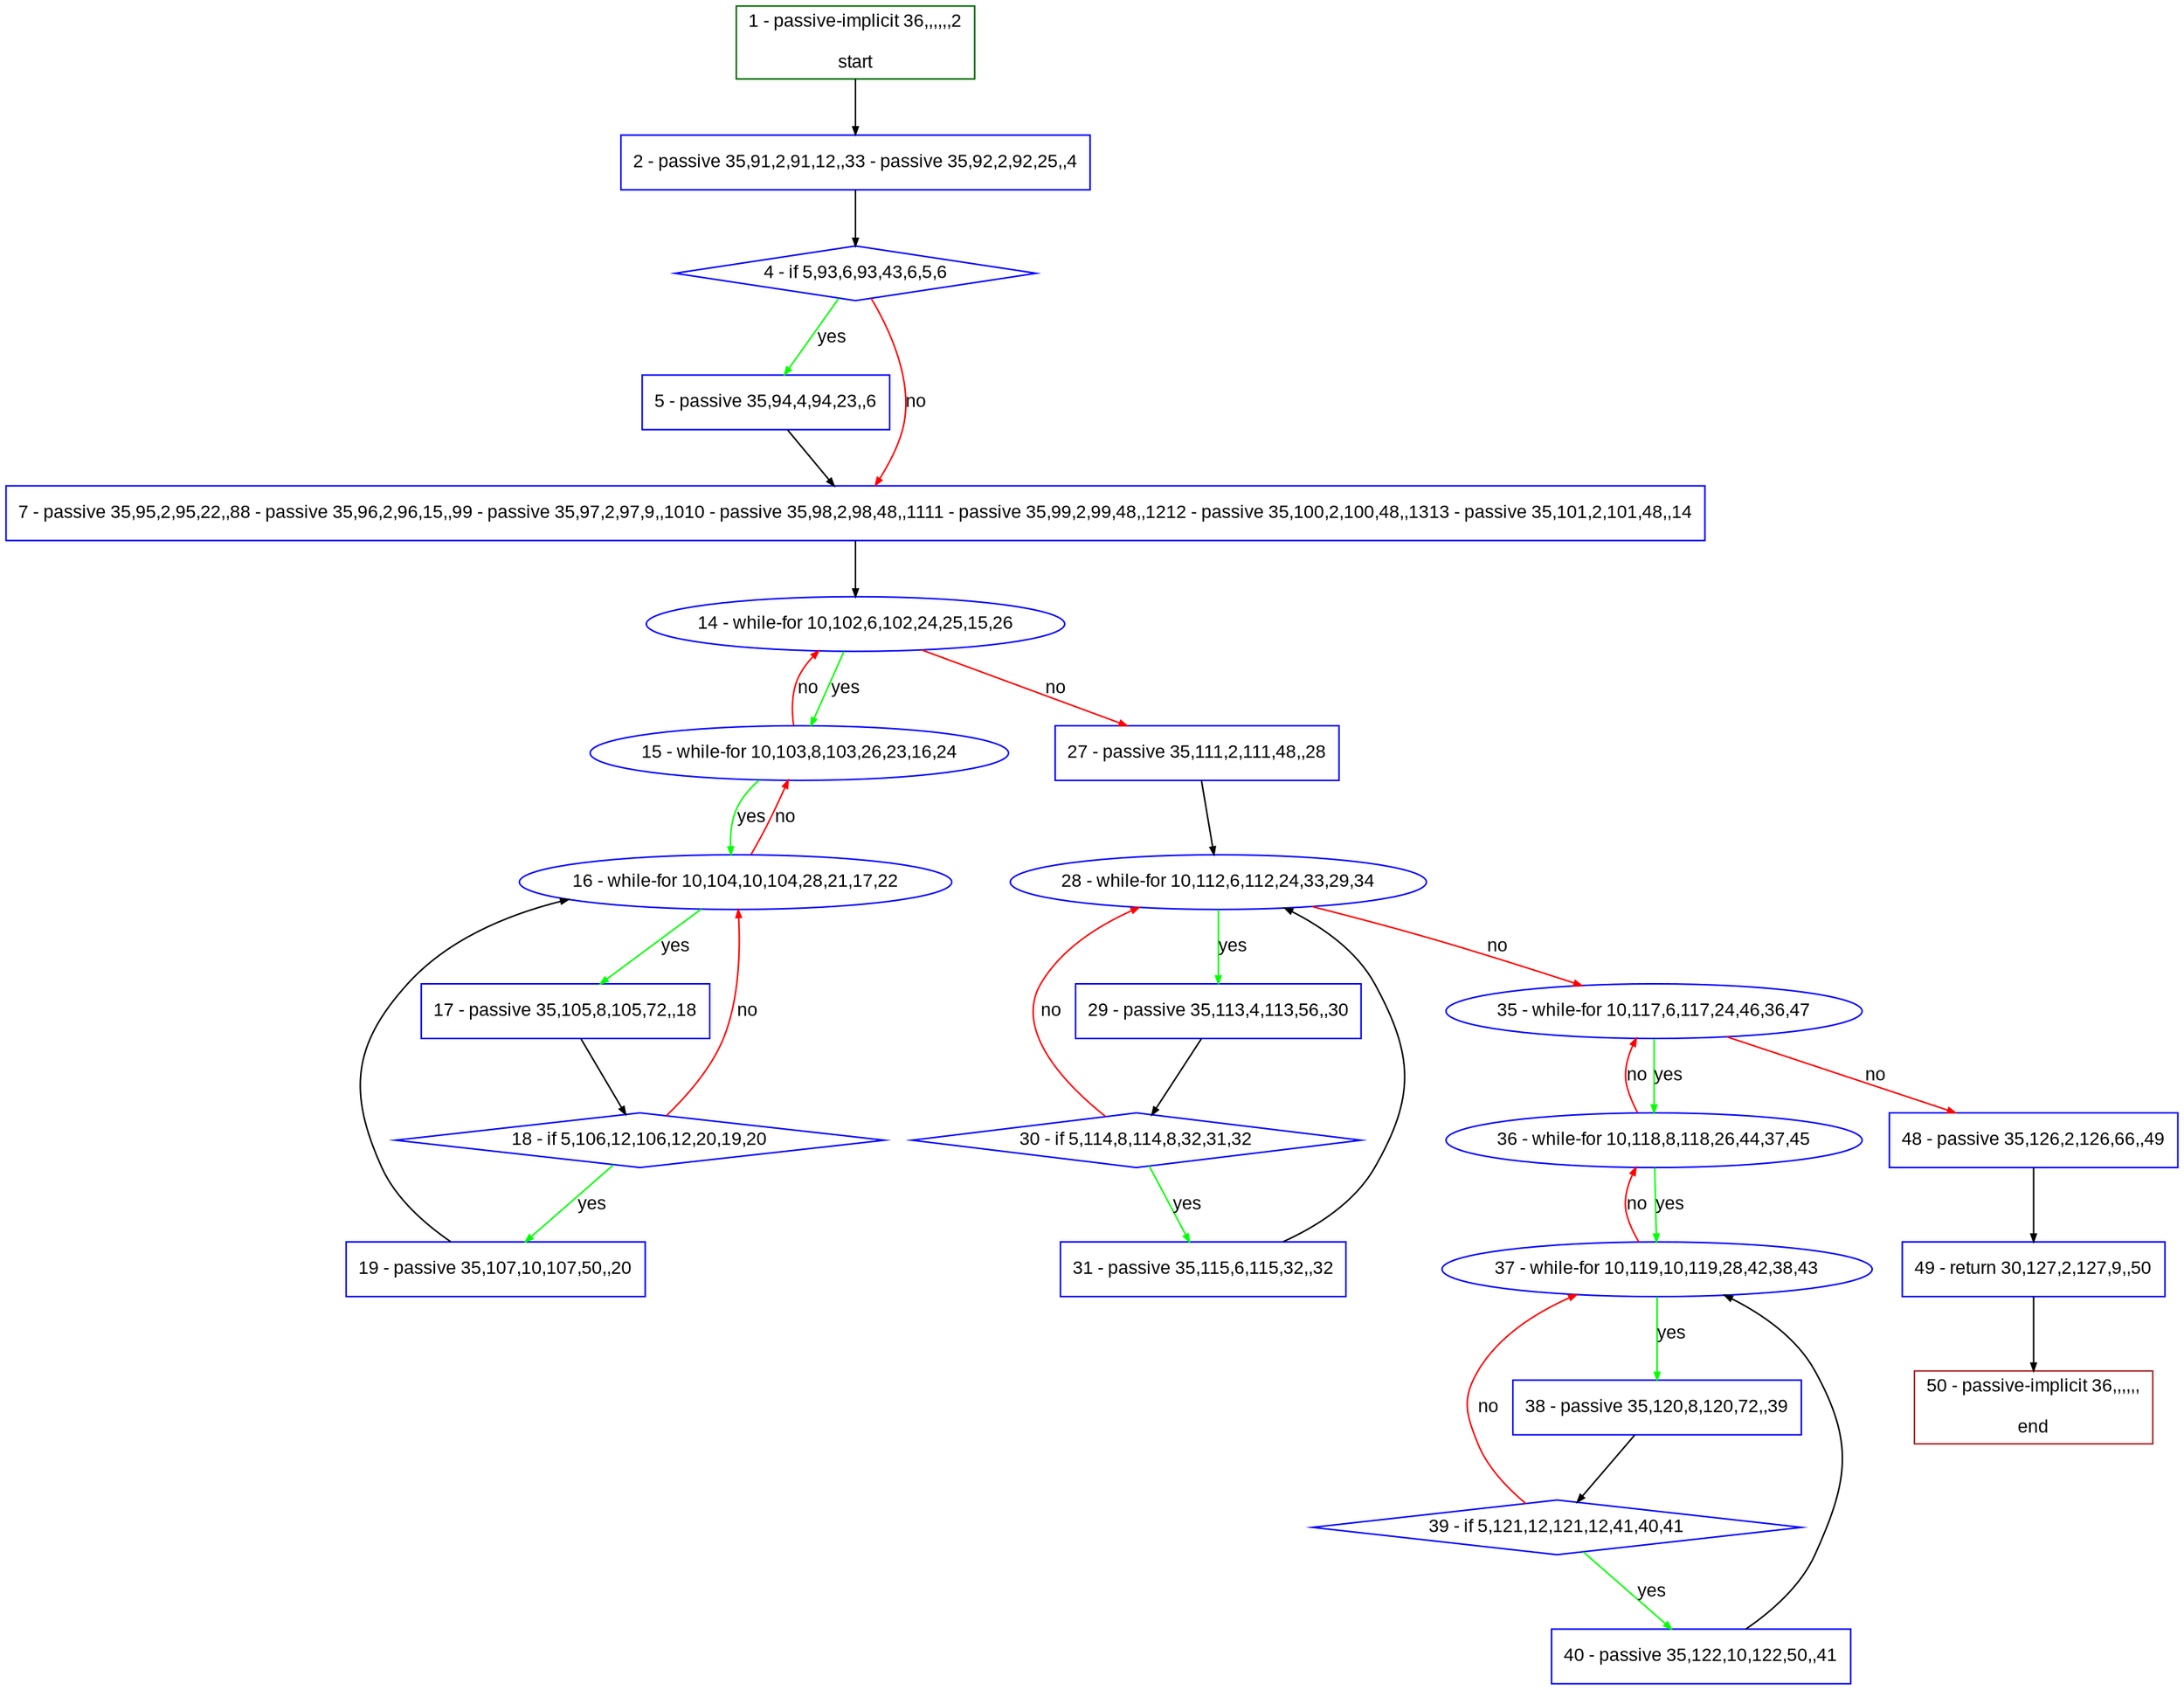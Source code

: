 digraph "" {
  graph [pack="true", label="", fontsize="12", packmode="clust", fontname="Arial", fillcolor="#FFFFCC", bgcolor="white", style="rounded,filled", compound="true"];
  node [node_initialized="no", label="", color="grey", fontsize="12", fillcolor="white", fontname="Arial", style="filled", shape="rectangle", compound="true", fixedsize="false"];
  edge [fontcolor="black", arrowhead="normal", arrowtail="none", arrowsize="0.5", ltail="", label="", color="black", fontsize="12", lhead="", fontname="Arial", dir="forward", compound="true"];
  __N1 [label="2 - passive 35,91,2,91,12,,33 - passive 35,92,2,92,25,,4", color="#0000ff", fillcolor="#ffffff", style="filled", shape="box"];
  __N2 [label="1 - passive-implicit 36,,,,,,2\n\nstart", color="#006400", fillcolor="#ffffff", style="filled", shape="box"];
  __N3 [label="4 - if 5,93,6,93,43,6,5,6", color="#0000ff", fillcolor="#ffffff", style="filled", shape="diamond"];
  __N4 [label="5 - passive 35,94,4,94,23,,6", color="#0000ff", fillcolor="#ffffff", style="filled", shape="box"];
  __N5 [label="7 - passive 35,95,2,95,22,,88 - passive 35,96,2,96,15,,99 - passive 35,97,2,97,9,,1010 - passive 35,98,2,98,48,,1111 - passive 35,99,2,99,48,,1212 - passive 35,100,2,100,48,,1313 - passive 35,101,2,101,48,,14", color="#0000ff", fillcolor="#ffffff", style="filled", shape="box"];
  __N6 [label="14 - while-for 10,102,6,102,24,25,15,26", color="#0000ff", fillcolor="#ffffff", style="filled", shape="oval"];
  __N7 [label="15 - while-for 10,103,8,103,26,23,16,24", color="#0000ff", fillcolor="#ffffff", style="filled", shape="oval"];
  __N8 [label="27 - passive 35,111,2,111,48,,28", color="#0000ff", fillcolor="#ffffff", style="filled", shape="box"];
  __N9 [label="16 - while-for 10,104,10,104,28,21,17,22", color="#0000ff", fillcolor="#ffffff", style="filled", shape="oval"];
  __N10 [label="17 - passive 35,105,8,105,72,,18", color="#0000ff", fillcolor="#ffffff", style="filled", shape="box"];
  __N11 [label="18 - if 5,106,12,106,12,20,19,20", color="#0000ff", fillcolor="#ffffff", style="filled", shape="diamond"];
  __N12 [label="19 - passive 35,107,10,107,50,,20", color="#0000ff", fillcolor="#ffffff", style="filled", shape="box"];
  __N13 [label="28 - while-for 10,112,6,112,24,33,29,34", color="#0000ff", fillcolor="#ffffff", style="filled", shape="oval"];
  __N14 [label="29 - passive 35,113,4,113,56,,30", color="#0000ff", fillcolor="#ffffff", style="filled", shape="box"];
  __N15 [label="35 - while-for 10,117,6,117,24,46,36,47", color="#0000ff", fillcolor="#ffffff", style="filled", shape="oval"];
  __N16 [label="30 - if 5,114,8,114,8,32,31,32", color="#0000ff", fillcolor="#ffffff", style="filled", shape="diamond"];
  __N17 [label="31 - passive 35,115,6,115,32,,32", color="#0000ff", fillcolor="#ffffff", style="filled", shape="box"];
  __N18 [label="36 - while-for 10,118,8,118,26,44,37,45", color="#0000ff", fillcolor="#ffffff", style="filled", shape="oval"];
  __N19 [label="48 - passive 35,126,2,126,66,,49", color="#0000ff", fillcolor="#ffffff", style="filled", shape="box"];
  __N20 [label="37 - while-for 10,119,10,119,28,42,38,43", color="#0000ff", fillcolor="#ffffff", style="filled", shape="oval"];
  __N21 [label="38 - passive 35,120,8,120,72,,39", color="#0000ff", fillcolor="#ffffff", style="filled", shape="box"];
  __N22 [label="39 - if 5,121,12,121,12,41,40,41", color="#0000ff", fillcolor="#ffffff", style="filled", shape="diamond"];
  __N23 [label="40 - passive 35,122,10,122,50,,41", color="#0000ff", fillcolor="#ffffff", style="filled", shape="box"];
  __N24 [label="49 - return 30,127,2,127,9,,50", color="#0000ff", fillcolor="#ffffff", style="filled", shape="box"];
  __N25 [label="50 - passive-implicit 36,,,,,,\n\nend", color="#a52a2a", fillcolor="#ffffff", style="filled", shape="box"];
  __N2 -> __N1 [arrowhead="normal", arrowtail="none", color="#000000", label="", dir="forward"];
  __N1 -> __N3 [arrowhead="normal", arrowtail="none", color="#000000", label="", dir="forward"];
  __N3 -> __N4 [arrowhead="normal", arrowtail="none", color="#00ff00", label="yes", dir="forward"];
  __N3 -> __N5 [arrowhead="normal", arrowtail="none", color="#ff0000", label="no", dir="forward"];
  __N4 -> __N5 [arrowhead="normal", arrowtail="none", color="#000000", label="", dir="forward"];
  __N5 -> __N6 [arrowhead="normal", arrowtail="none", color="#000000", label="", dir="forward"];
  __N6 -> __N7 [arrowhead="normal", arrowtail="none", color="#00ff00", label="yes", dir="forward"];
  __N7 -> __N6 [arrowhead="normal", arrowtail="none", color="#ff0000", label="no", dir="forward"];
  __N6 -> __N8 [arrowhead="normal", arrowtail="none", color="#ff0000", label="no", dir="forward"];
  __N7 -> __N9 [arrowhead="normal", arrowtail="none", color="#00ff00", label="yes", dir="forward"];
  __N9 -> __N7 [arrowhead="normal", arrowtail="none", color="#ff0000", label="no", dir="forward"];
  __N9 -> __N10 [arrowhead="normal", arrowtail="none", color="#00ff00", label="yes", dir="forward"];
  __N10 -> __N11 [arrowhead="normal", arrowtail="none", color="#000000", label="", dir="forward"];
  __N11 -> __N9 [arrowhead="normal", arrowtail="none", color="#ff0000", label="no", dir="forward"];
  __N11 -> __N12 [arrowhead="normal", arrowtail="none", color="#00ff00", label="yes", dir="forward"];
  __N12 -> __N9 [arrowhead="normal", arrowtail="none", color="#000000", label="", dir="forward"];
  __N8 -> __N13 [arrowhead="normal", arrowtail="none", color="#000000", label="", dir="forward"];
  __N13 -> __N14 [arrowhead="normal", arrowtail="none", color="#00ff00", label="yes", dir="forward"];
  __N13 -> __N15 [arrowhead="normal", arrowtail="none", color="#ff0000", label="no", dir="forward"];
  __N14 -> __N16 [arrowhead="normal", arrowtail="none", color="#000000", label="", dir="forward"];
  __N16 -> __N13 [arrowhead="normal", arrowtail="none", color="#ff0000", label="no", dir="forward"];
  __N16 -> __N17 [arrowhead="normal", arrowtail="none", color="#00ff00", label="yes", dir="forward"];
  __N17 -> __N13 [arrowhead="normal", arrowtail="none", color="#000000", label="", dir="forward"];
  __N15 -> __N18 [arrowhead="normal", arrowtail="none", color="#00ff00", label="yes", dir="forward"];
  __N18 -> __N15 [arrowhead="normal", arrowtail="none", color="#ff0000", label="no", dir="forward"];
  __N15 -> __N19 [arrowhead="normal", arrowtail="none", color="#ff0000", label="no", dir="forward"];
  __N18 -> __N20 [arrowhead="normal", arrowtail="none", color="#00ff00", label="yes", dir="forward"];
  __N20 -> __N18 [arrowhead="normal", arrowtail="none", color="#ff0000", label="no", dir="forward"];
  __N20 -> __N21 [arrowhead="normal", arrowtail="none", color="#00ff00", label="yes", dir="forward"];
  __N21 -> __N22 [arrowhead="normal", arrowtail="none", color="#000000", label="", dir="forward"];
  __N22 -> __N20 [arrowhead="normal", arrowtail="none", color="#ff0000", label="no", dir="forward"];
  __N22 -> __N23 [arrowhead="normal", arrowtail="none", color="#00ff00", label="yes", dir="forward"];
  __N23 -> __N20 [arrowhead="normal", arrowtail="none", color="#000000", label="", dir="forward"];
  __N19 -> __N24 [arrowhead="normal", arrowtail="none", color="#000000", label="", dir="forward"];
  __N24 -> __N25 [arrowhead="normal", arrowtail="none", color="#000000", label="", dir="forward"];
}
